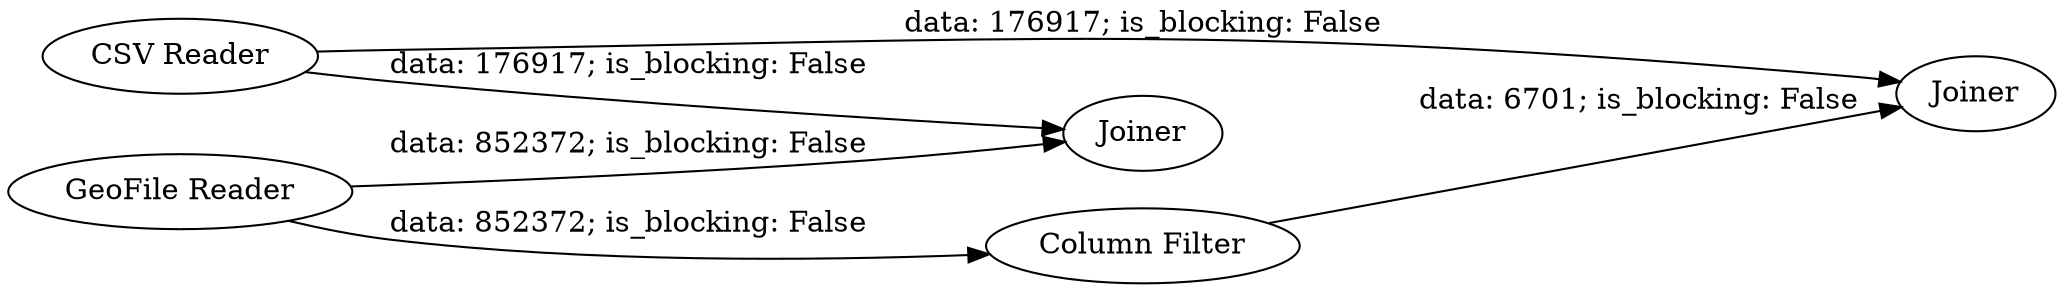 digraph {
	"-3113413837880144585_21" [label=Joiner]
	"-3113413837880144585_19" [label=Joiner]
	"-3113413837880144585_11" [label="GeoFile Reader"]
	"-3113413837880144585_1" [label="CSV Reader"]
	"-3113413837880144585_20" [label="Column Filter"]
	"-3113413837880144585_20" -> "-3113413837880144585_21" [label="data: 6701; is_blocking: False"]
	"-3113413837880144585_1" -> "-3113413837880144585_19" [label="data: 176917; is_blocking: False"]
	"-3113413837880144585_11" -> "-3113413837880144585_20" [label="data: 852372; is_blocking: False"]
	"-3113413837880144585_1" -> "-3113413837880144585_21" [label="data: 176917; is_blocking: False"]
	"-3113413837880144585_11" -> "-3113413837880144585_19" [label="data: 852372; is_blocking: False"]
	rankdir=LR
}
